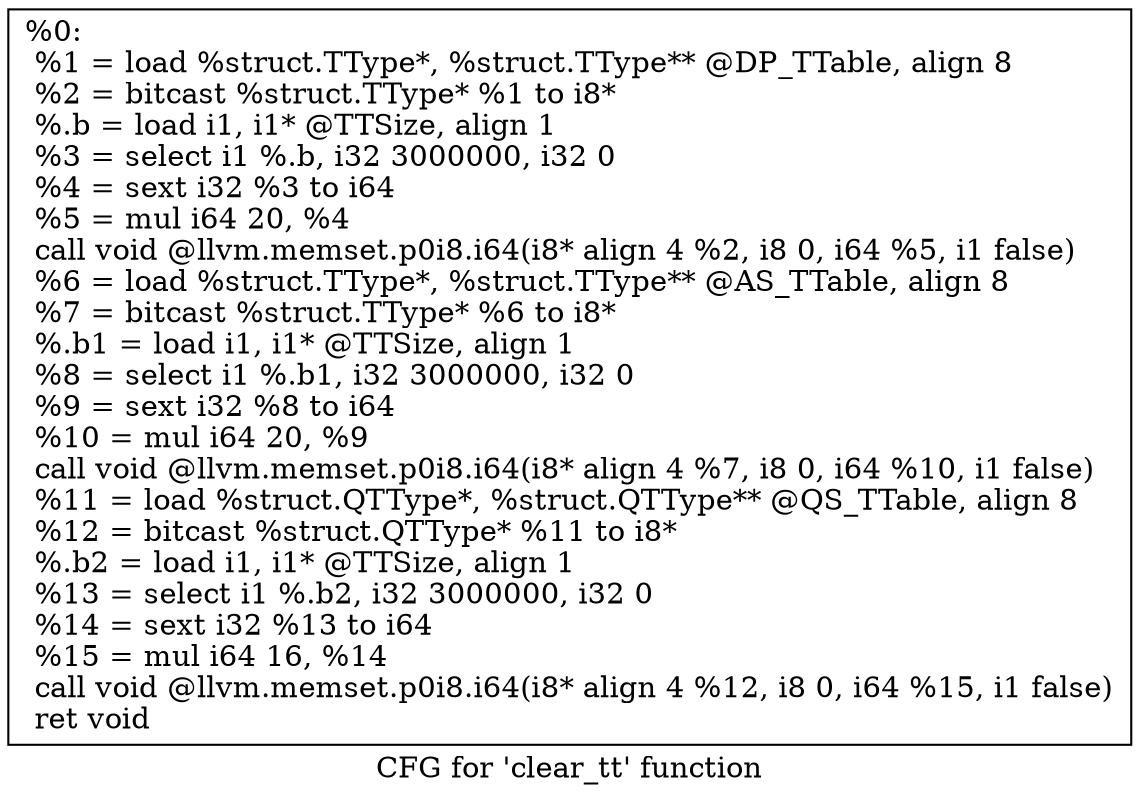 digraph "CFG for 'clear_tt' function" {
	label="CFG for 'clear_tt' function";

	Node0x255b5a0 [shape=record,label="{%0:\l  %1 = load %struct.TType*, %struct.TType** @DP_TTable, align 8\l  %2 = bitcast %struct.TType* %1 to i8*\l  %.b = load i1, i1* @TTSize, align 1\l  %3 = select i1 %.b, i32 3000000, i32 0\l  %4 = sext i32 %3 to i64\l  %5 = mul i64 20, %4\l  call void @llvm.memset.p0i8.i64(i8* align 4 %2, i8 0, i64 %5, i1 false)\l  %6 = load %struct.TType*, %struct.TType** @AS_TTable, align 8\l  %7 = bitcast %struct.TType* %6 to i8*\l  %.b1 = load i1, i1* @TTSize, align 1\l  %8 = select i1 %.b1, i32 3000000, i32 0\l  %9 = sext i32 %8 to i64\l  %10 = mul i64 20, %9\l  call void @llvm.memset.p0i8.i64(i8* align 4 %7, i8 0, i64 %10, i1 false)\l  %11 = load %struct.QTType*, %struct.QTType** @QS_TTable, align 8\l  %12 = bitcast %struct.QTType* %11 to i8*\l  %.b2 = load i1, i1* @TTSize, align 1\l  %13 = select i1 %.b2, i32 3000000, i32 0\l  %14 = sext i32 %13 to i64\l  %15 = mul i64 16, %14\l  call void @llvm.memset.p0i8.i64(i8* align 4 %12, i8 0, i64 %15, i1 false)\l  ret void\l}"];
}
